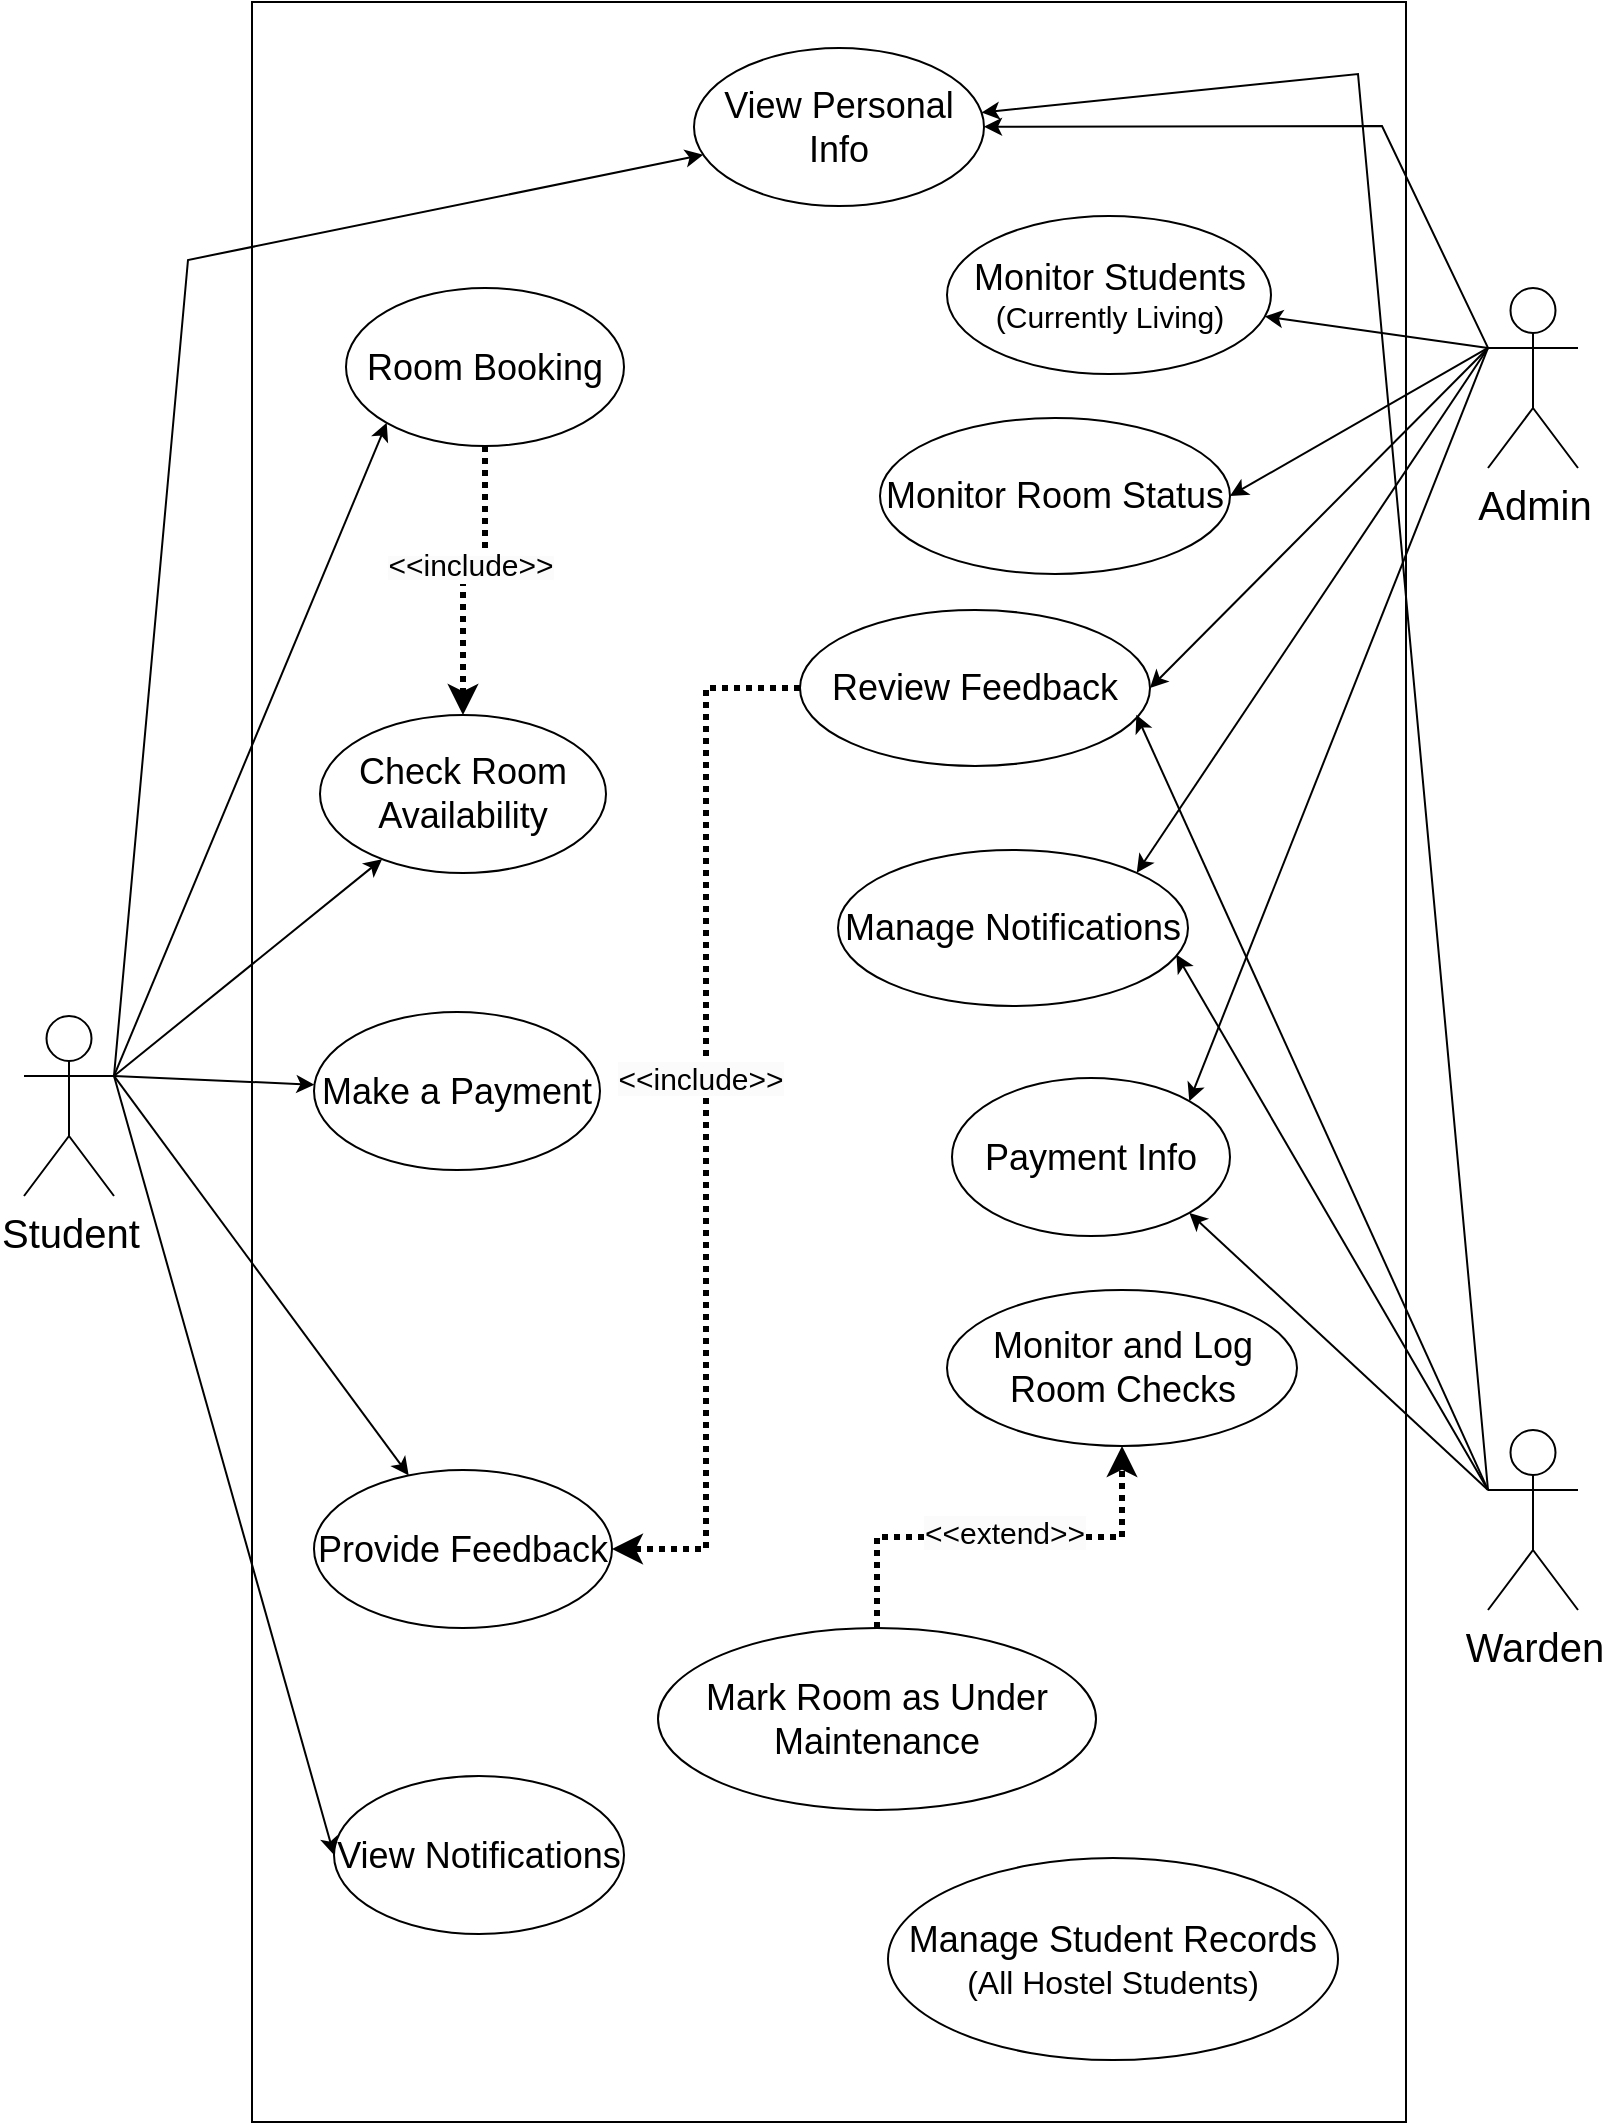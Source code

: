 <mxfile version="25.0.3">
  <diagram name="Page-1" id="p-ee1HAVX4pXNNftVsPH">
    <mxGraphModel dx="836" dy="448" grid="0" gridSize="10" guides="1" tooltips="1" connect="1" arrows="1" fold="1" page="1" pageScale="1" pageWidth="827" pageHeight="1169" math="0" shadow="0">
      <root>
        <mxCell id="0" />
        <mxCell id="1" parent="0" />
        <mxCell id="UIj85bmuPRxPEiiB4Lvx-1" value="&lt;font style=&quot;font-size: 20px;&quot;&gt;Student&lt;/font&gt;" style="shape=umlActor;verticalLabelPosition=bottom;verticalAlign=top;html=1;outlineConnect=0;" parent="1" vertex="1">
          <mxGeometry x="15" y="540" width="45" height="90" as="geometry" />
        </mxCell>
        <mxCell id="UIj85bmuPRxPEiiB4Lvx-2" value="&lt;font style=&quot;font-size: 20px;&quot;&gt;Admin&lt;/font&gt;" style="shape=umlActor;verticalLabelPosition=bottom;verticalAlign=top;html=1;outlineConnect=0;" parent="1" vertex="1">
          <mxGeometry x="747" y="176" width="45" height="90" as="geometry" />
        </mxCell>
        <mxCell id="UIj85bmuPRxPEiiB4Lvx-3" value="&lt;font style=&quot;font-size: 20px;&quot;&gt;Warden&lt;/font&gt;" style="shape=umlActor;verticalLabelPosition=bottom;verticalAlign=top;html=1;outlineConnect=0;" parent="1" vertex="1">
          <mxGeometry x="747" y="747" width="45" height="90" as="geometry" />
        </mxCell>
        <mxCell id="82veBIiKG0TLpPmEvj1Y-7" value="" style="rounded=0;whiteSpace=wrap;html=1;fillColor=default;" vertex="1" parent="1">
          <mxGeometry x="129" y="33" width="577" height="1060" as="geometry" />
        </mxCell>
        <mxCell id="82veBIiKG0TLpPmEvj1Y-8" value="&lt;font style=&quot;font-size: 18px;&quot;&gt;View Personal Info&lt;/font&gt;" style="ellipse;whiteSpace=wrap;html=1;" vertex="1" parent="1">
          <mxGeometry x="350" y="56" width="145" height="79" as="geometry" />
        </mxCell>
        <mxCell id="82veBIiKG0TLpPmEvj1Y-26" style="edgeStyle=orthogonalEdgeStyle;rounded=0;orthogonalLoop=1;jettySize=auto;html=1;strokeWidth=3;dashed=1;dashPattern=1 1;" edge="1" parent="1" source="82veBIiKG0TLpPmEvj1Y-10" target="82veBIiKG0TLpPmEvj1Y-14">
          <mxGeometry relative="1" as="geometry" />
        </mxCell>
        <mxCell id="82veBIiKG0TLpPmEvj1Y-31" value="&lt;span style=&quot;background-color: rgb(251, 251, 251);&quot;&gt;&lt;font style=&quot;font-size: 15px;&quot;&gt;&amp;lt;&amp;lt;include&amp;gt;&amp;gt;&lt;/font&gt;&lt;/span&gt;" style="edgeLabel;html=1;align=center;verticalAlign=middle;resizable=0;points=[];" vertex="1" connectable="0" parent="82veBIiKG0TLpPmEvj1Y-26">
          <mxGeometry x="0.218" y="4" relative="1" as="geometry">
            <mxPoint x="-1" y="-19" as="offset" />
          </mxGeometry>
        </mxCell>
        <mxCell id="82veBIiKG0TLpPmEvj1Y-10" value="&lt;font style=&quot;font-size: 18px;&quot;&gt;Room Booking&lt;/font&gt;" style="ellipse;whiteSpace=wrap;html=1;" vertex="1" parent="1">
          <mxGeometry x="176" y="176" width="139" height="79" as="geometry" />
        </mxCell>
        <mxCell id="82veBIiKG0TLpPmEvj1Y-11" value="&lt;font style=&quot;font-size: 18px;&quot;&gt;Make a Payment&lt;/font&gt;" style="ellipse;whiteSpace=wrap;html=1;" vertex="1" parent="1">
          <mxGeometry x="160" y="538" width="143" height="79" as="geometry" />
        </mxCell>
        <mxCell id="82veBIiKG0TLpPmEvj1Y-12" value="&lt;font style=&quot;font-size: 18px;&quot;&gt;Provide Feedback&lt;/font&gt;" style="ellipse;whiteSpace=wrap;html=1;" vertex="1" parent="1">
          <mxGeometry x="160" y="767" width="149" height="79" as="geometry" />
        </mxCell>
        <mxCell id="82veBIiKG0TLpPmEvj1Y-13" value="&lt;font style=&quot;font-size: 18px;&quot;&gt;View Notifications&lt;/font&gt;" style="ellipse;whiteSpace=wrap;html=1;" vertex="1" parent="1">
          <mxGeometry x="170" y="920" width="145" height="79" as="geometry" />
        </mxCell>
        <mxCell id="82veBIiKG0TLpPmEvj1Y-14" value="&lt;font style=&quot;font-size: 18px;&quot;&gt;Check Room Availability&lt;/font&gt;" style="ellipse;whiteSpace=wrap;html=1;" vertex="1" parent="1">
          <mxGeometry x="163" y="389.5" width="143" height="79" as="geometry" />
        </mxCell>
        <mxCell id="82veBIiKG0TLpPmEvj1Y-15" value="&lt;font style=&quot;font-size: 18px;&quot;&gt;Monitor Students&lt;/font&gt;&lt;div&gt;&lt;font style=&quot;font-size: 15px;&quot;&gt;(Currently Living)&lt;/font&gt;&lt;/div&gt;" style="ellipse;whiteSpace=wrap;html=1;" vertex="1" parent="1">
          <mxGeometry x="476.5" y="140" width="162" height="79" as="geometry" />
        </mxCell>
        <mxCell id="82veBIiKG0TLpPmEvj1Y-16" value="&lt;font style=&quot;font-size: 18px;&quot;&gt;Payment Info&lt;/font&gt;" style="ellipse;whiteSpace=wrap;html=1;" vertex="1" parent="1">
          <mxGeometry x="479" y="571" width="139" height="79" as="geometry" />
        </mxCell>
        <mxCell id="82veBIiKG0TLpPmEvj1Y-17" value="&lt;font style=&quot;font-size: 18px;&quot;&gt;Manage Notifications&lt;/font&gt;" style="ellipse;whiteSpace=wrap;html=1;" vertex="1" parent="1">
          <mxGeometry x="422" y="457" width="175" height="78" as="geometry" />
        </mxCell>
        <mxCell id="82veBIiKG0TLpPmEvj1Y-29" style="edgeStyle=orthogonalEdgeStyle;rounded=0;orthogonalLoop=1;jettySize=auto;html=1;entryX=1;entryY=0.5;entryDx=0;entryDy=0;dashed=1;dashPattern=1 1;strokeWidth=3;" edge="1" parent="1" source="82veBIiKG0TLpPmEvj1Y-18" target="82veBIiKG0TLpPmEvj1Y-12">
          <mxGeometry relative="1" as="geometry" />
        </mxCell>
        <mxCell id="82veBIiKG0TLpPmEvj1Y-33" value="&lt;span style=&quot;font-size: 15px; background-color: rgb(251, 251, 251);&quot;&gt;&amp;lt;&amp;lt;include&amp;gt;&amp;gt;&lt;/span&gt;" style="edgeLabel;html=1;align=center;verticalAlign=middle;resizable=0;points=[];" vertex="1" connectable="0" parent="82veBIiKG0TLpPmEvj1Y-29">
          <mxGeometry x="-0.08" y="-3" relative="1" as="geometry">
            <mxPoint as="offset" />
          </mxGeometry>
        </mxCell>
        <mxCell id="82veBIiKG0TLpPmEvj1Y-18" value="&lt;font style=&quot;font-size: 18px;&quot;&gt;Review Feedback&lt;/font&gt;" style="ellipse;whiteSpace=wrap;html=1;" vertex="1" parent="1">
          <mxGeometry x="403" y="337" width="175" height="78" as="geometry" />
        </mxCell>
        <mxCell id="82veBIiKG0TLpPmEvj1Y-20" value="&lt;font style=&quot;font-size: 18px;&quot;&gt;Monitor Room Status&lt;/font&gt;" style="ellipse;whiteSpace=wrap;html=1;" vertex="1" parent="1">
          <mxGeometry x="443" y="241" width="175" height="78" as="geometry" />
        </mxCell>
        <mxCell id="82veBIiKG0TLpPmEvj1Y-21" style="edgeStyle=orthogonalEdgeStyle;rounded=0;orthogonalLoop=1;jettySize=auto;html=1;exitX=0.5;exitY=1;exitDx=0;exitDy=0;" edge="1" parent="1" source="82veBIiKG0TLpPmEvj1Y-20" target="82veBIiKG0TLpPmEvj1Y-20">
          <mxGeometry relative="1" as="geometry" />
        </mxCell>
        <mxCell id="82veBIiKG0TLpPmEvj1Y-22" value="&lt;font style=&quot;font-size: 18px;&quot;&gt;Manage Student Records&lt;/font&gt;&lt;div&gt;&lt;font style=&quot;font-size: 16px;&quot;&gt;(All Hostel Students)&lt;/font&gt;&lt;/div&gt;" style="ellipse;whiteSpace=wrap;html=1;" vertex="1" parent="1">
          <mxGeometry x="447" y="961" width="225" height="101" as="geometry" />
        </mxCell>
        <mxCell id="82veBIiKG0TLpPmEvj1Y-23" value="&lt;font style=&quot;font-size: 18px;&quot;&gt;Monitor and Log Room Checks&lt;/font&gt;" style="ellipse;whiteSpace=wrap;html=1;" vertex="1" parent="1">
          <mxGeometry x="476.5" y="677" width="175" height="78" as="geometry" />
        </mxCell>
        <mxCell id="82veBIiKG0TLpPmEvj1Y-34" style="edgeStyle=orthogonalEdgeStyle;rounded=0;orthogonalLoop=1;jettySize=auto;html=1;strokeWidth=3;dashed=1;dashPattern=1 1;" edge="1" parent="1" source="82veBIiKG0TLpPmEvj1Y-24" target="82veBIiKG0TLpPmEvj1Y-23">
          <mxGeometry relative="1" as="geometry" />
        </mxCell>
        <mxCell id="82veBIiKG0TLpPmEvj1Y-36" value="&lt;span style=&quot;font-size: 15px; background-color: rgb(251, 251, 251);&quot;&gt;&amp;lt;&amp;lt;extend&amp;gt;&amp;gt;&lt;/span&gt;" style="edgeLabel;html=1;align=center;verticalAlign=middle;resizable=0;points=[];" vertex="1" connectable="0" parent="82veBIiKG0TLpPmEvj1Y-34">
          <mxGeometry x="0.02" y="3" relative="1" as="geometry">
            <mxPoint as="offset" />
          </mxGeometry>
        </mxCell>
        <mxCell id="82veBIiKG0TLpPmEvj1Y-24" value="&lt;font style=&quot;font-size: 18px;&quot;&gt;Mark Room as Under Maintenance&lt;/font&gt;" style="ellipse;whiteSpace=wrap;html=1;" vertex="1" parent="1">
          <mxGeometry x="332" y="846" width="219" height="91" as="geometry" />
        </mxCell>
        <mxCell id="82veBIiKG0TLpPmEvj1Y-41" value="" style="endArrow=classic;html=1;rounded=0;exitX=1;exitY=0.333;exitDx=0;exitDy=0;exitPerimeter=0;" edge="1" parent="1" source="UIj85bmuPRxPEiiB4Lvx-1" target="82veBIiKG0TLpPmEvj1Y-8">
          <mxGeometry width="50" height="50" relative="1" as="geometry">
            <mxPoint x="42" y="432" as="sourcePoint" />
            <mxPoint x="82" y="251" as="targetPoint" />
            <Array as="points">
              <mxPoint x="97" y="162" />
            </Array>
          </mxGeometry>
        </mxCell>
        <mxCell id="82veBIiKG0TLpPmEvj1Y-42" value="" style="endArrow=classic;html=1;rounded=0;exitX=1;exitY=0.333;exitDx=0;exitDy=0;exitPerimeter=0;entryX=0;entryY=1;entryDx=0;entryDy=0;" edge="1" parent="1" source="UIj85bmuPRxPEiiB4Lvx-1" target="82veBIiKG0TLpPmEvj1Y-10">
          <mxGeometry width="50" height="50" relative="1" as="geometry">
            <mxPoint x="133" y="518" as="sourcePoint" />
            <mxPoint x="136" y="253" as="targetPoint" />
          </mxGeometry>
        </mxCell>
        <mxCell id="82veBIiKG0TLpPmEvj1Y-43" value="" style="endArrow=classic;html=1;rounded=0;exitX=1;exitY=0.333;exitDx=0;exitDy=0;exitPerimeter=0;" edge="1" parent="1" source="UIj85bmuPRxPEiiB4Lvx-1" target="82veBIiKG0TLpPmEvj1Y-14">
          <mxGeometry width="50" height="50" relative="1" as="geometry">
            <mxPoint x="116" y="523" as="sourcePoint" />
            <mxPoint x="170" y="252" as="targetPoint" />
          </mxGeometry>
        </mxCell>
        <mxCell id="82veBIiKG0TLpPmEvj1Y-44" value="" style="endArrow=classic;html=1;rounded=0;exitX=1;exitY=0.333;exitDx=0;exitDy=0;exitPerimeter=0;" edge="1" parent="1" source="UIj85bmuPRxPEiiB4Lvx-1" target="82veBIiKG0TLpPmEvj1Y-11">
          <mxGeometry width="50" height="50" relative="1" as="geometry">
            <mxPoint x="133" y="586" as="sourcePoint" />
            <mxPoint x="221" y="314" as="targetPoint" />
          </mxGeometry>
        </mxCell>
        <mxCell id="82veBIiKG0TLpPmEvj1Y-45" value="" style="endArrow=classic;html=1;rounded=0;exitX=1;exitY=0.333;exitDx=0;exitDy=0;exitPerimeter=0;" edge="1" parent="1" source="UIj85bmuPRxPEiiB4Lvx-1" target="82veBIiKG0TLpPmEvj1Y-12">
          <mxGeometry width="50" height="50" relative="1" as="geometry">
            <mxPoint x="160" y="550" as="sourcePoint" />
            <mxPoint x="309" y="350" as="targetPoint" />
          </mxGeometry>
        </mxCell>
        <mxCell id="82veBIiKG0TLpPmEvj1Y-46" value="" style="endArrow=classic;html=1;rounded=0;exitX=1;exitY=0.333;exitDx=0;exitDy=0;exitPerimeter=0;entryX=0;entryY=0.5;entryDx=0;entryDy=0;" edge="1" parent="1" source="UIj85bmuPRxPEiiB4Lvx-1" target="82veBIiKG0TLpPmEvj1Y-13">
          <mxGeometry width="50" height="50" relative="1" as="geometry">
            <mxPoint x="111" y="568" as="sourcePoint" />
            <mxPoint x="338" y="394" as="targetPoint" />
          </mxGeometry>
        </mxCell>
        <mxCell id="82veBIiKG0TLpPmEvj1Y-47" value="" style="endArrow=classic;html=1;rounded=0;exitX=0;exitY=0.333;exitDx=0;exitDy=0;exitPerimeter=0;" edge="1" parent="1" source="UIj85bmuPRxPEiiB4Lvx-2" target="82veBIiKG0TLpPmEvj1Y-8">
          <mxGeometry width="50" height="50" relative="1" as="geometry">
            <mxPoint x="672" y="138" as="sourcePoint" />
            <mxPoint x="659" y="72" as="targetPoint" />
            <Array as="points">
              <mxPoint x="694" y="95" />
            </Array>
          </mxGeometry>
        </mxCell>
        <mxCell id="82veBIiKG0TLpPmEvj1Y-48" value="" style="endArrow=classic;html=1;rounded=0;exitX=0;exitY=0.333;exitDx=0;exitDy=0;exitPerimeter=0;" edge="1" parent="1" source="UIj85bmuPRxPEiiB4Lvx-2" target="82veBIiKG0TLpPmEvj1Y-15">
          <mxGeometry width="50" height="50" relative="1" as="geometry">
            <mxPoint x="517" y="356" as="sourcePoint" />
            <mxPoint x="567" y="306" as="targetPoint" />
          </mxGeometry>
        </mxCell>
        <mxCell id="82veBIiKG0TLpPmEvj1Y-49" value="" style="endArrow=classic;html=1;rounded=0;exitX=0;exitY=0.333;exitDx=0;exitDy=0;exitPerimeter=0;entryX=1;entryY=0.5;entryDx=0;entryDy=0;" edge="1" parent="1" source="UIj85bmuPRxPEiiB4Lvx-2" target="82veBIiKG0TLpPmEvj1Y-20">
          <mxGeometry width="50" height="50" relative="1" as="geometry">
            <mxPoint x="746" y="203" as="sourcePoint" />
            <mxPoint x="645" y="200" as="targetPoint" />
          </mxGeometry>
        </mxCell>
        <mxCell id="82veBIiKG0TLpPmEvj1Y-50" value="" style="endArrow=classic;html=1;rounded=0;exitX=0;exitY=0.333;exitDx=0;exitDy=0;exitPerimeter=0;entryX=1;entryY=0.5;entryDx=0;entryDy=0;" edge="1" parent="1" source="UIj85bmuPRxPEiiB4Lvx-2" target="82veBIiKG0TLpPmEvj1Y-18">
          <mxGeometry width="50" height="50" relative="1" as="geometry">
            <mxPoint x="721" y="315" as="sourcePoint" />
            <mxPoint x="574" y="365" as="targetPoint" />
          </mxGeometry>
        </mxCell>
        <mxCell id="82veBIiKG0TLpPmEvj1Y-51" value="" style="endArrow=classic;html=1;rounded=0;exitX=0;exitY=0.333;exitDx=0;exitDy=0;exitPerimeter=0;entryX=1;entryY=0;entryDx=0;entryDy=0;" edge="1" parent="1" source="UIj85bmuPRxPEiiB4Lvx-2" target="82veBIiKG0TLpPmEvj1Y-17">
          <mxGeometry width="50" height="50" relative="1" as="geometry">
            <mxPoint x="757" y="216" as="sourcePoint" />
            <mxPoint x="588" y="386" as="targetPoint" />
          </mxGeometry>
        </mxCell>
        <mxCell id="82veBIiKG0TLpPmEvj1Y-52" value="" style="endArrow=classic;html=1;rounded=0;entryX=1;entryY=0;entryDx=0;entryDy=0;exitX=0;exitY=0.333;exitDx=0;exitDy=0;exitPerimeter=0;" edge="1" parent="1" source="UIj85bmuPRxPEiiB4Lvx-2" target="82veBIiKG0TLpPmEvj1Y-16">
          <mxGeometry width="50" height="50" relative="1" as="geometry">
            <mxPoint x="746" y="227" as="sourcePoint" />
            <mxPoint x="627" y="585" as="targetPoint" />
          </mxGeometry>
        </mxCell>
        <mxCell id="82veBIiKG0TLpPmEvj1Y-53" value="" style="endArrow=classic;html=1;rounded=0;exitX=0;exitY=0.333;exitDx=0;exitDy=0;exitPerimeter=0;" edge="1" parent="1" source="UIj85bmuPRxPEiiB4Lvx-3" target="82veBIiKG0TLpPmEvj1Y-8">
          <mxGeometry width="50" height="50" relative="1" as="geometry">
            <mxPoint x="750" y="596" as="sourcePoint" />
            <mxPoint x="746" y="420" as="targetPoint" />
            <Array as="points">
              <mxPoint x="682" y="69" />
            </Array>
          </mxGeometry>
        </mxCell>
        <mxCell id="82veBIiKG0TLpPmEvj1Y-54" value="" style="endArrow=classic;html=1;rounded=0;entryX=0.961;entryY=0.671;entryDx=0;entryDy=0;exitX=0;exitY=0.333;exitDx=0;exitDy=0;exitPerimeter=0;entryPerimeter=0;" edge="1" parent="1" source="UIj85bmuPRxPEiiB4Lvx-3" target="82veBIiKG0TLpPmEvj1Y-18">
          <mxGeometry width="50" height="50" relative="1" as="geometry">
            <mxPoint x="739" y="785" as="sourcePoint" />
            <mxPoint x="821" y="675" as="targetPoint" />
          </mxGeometry>
        </mxCell>
        <mxCell id="82veBIiKG0TLpPmEvj1Y-55" value="" style="endArrow=classic;html=1;rounded=0;entryX=0.967;entryY=0.671;entryDx=0;entryDy=0;exitX=0;exitY=0.333;exitDx=0;exitDy=0;exitPerimeter=0;entryPerimeter=0;" edge="1" parent="1" source="UIj85bmuPRxPEiiB4Lvx-3" target="82veBIiKG0TLpPmEvj1Y-17">
          <mxGeometry width="50" height="50" relative="1" as="geometry">
            <mxPoint x="757" y="787" as="sourcePoint" />
            <mxPoint x="581" y="399" as="targetPoint" />
          </mxGeometry>
        </mxCell>
        <mxCell id="82veBIiKG0TLpPmEvj1Y-56" value="" style="endArrow=classic;html=1;rounded=0;entryX=1;entryY=1;entryDx=0;entryDy=0;exitX=0;exitY=0.333;exitDx=0;exitDy=0;exitPerimeter=0;" edge="1" parent="1" source="UIj85bmuPRxPEiiB4Lvx-3" target="82veBIiKG0TLpPmEvj1Y-16">
          <mxGeometry width="50" height="50" relative="1" as="geometry">
            <mxPoint x="747" y="777" as="sourcePoint" />
            <mxPoint x="601" y="519" as="targetPoint" />
          </mxGeometry>
        </mxCell>
      </root>
    </mxGraphModel>
  </diagram>
</mxfile>
